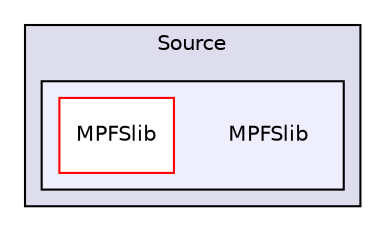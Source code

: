 digraph "C:/Users/mainuser/Desktop/School/SeniorProject/EthKitTCP/Microchip/TCPIP Stack/Utilities/Source/MPFSlib" {
  compound=true
  node [ fontsize="10", fontname="Helvetica"];
  edge [ labelfontsize="10", labelfontname="Helvetica"];
  subgraph clusterdir_177330ddfdbe339a265ebf15f7107908 {
    graph [ bgcolor="#ddddee", pencolor="black", label="Source" fontname="Helvetica", fontsize="10", URL="dir_177330ddfdbe339a265ebf15f7107908.html"]
  subgraph clusterdir_d432853000f5fea1fc6102e8900cf0ff {
    graph [ bgcolor="#eeeeff", pencolor="black", label="" URL="dir_d432853000f5fea1fc6102e8900cf0ff.html"];
    dir_d432853000f5fea1fc6102e8900cf0ff [shape=plaintext label="MPFSlib"];
    dir_fff9ae5d26487d5368dc1e63884dd3e2 [shape=box label="MPFSlib" color="red" fillcolor="white" style="filled" URL="dir_fff9ae5d26487d5368dc1e63884dd3e2.html"];
  }
  }
}
